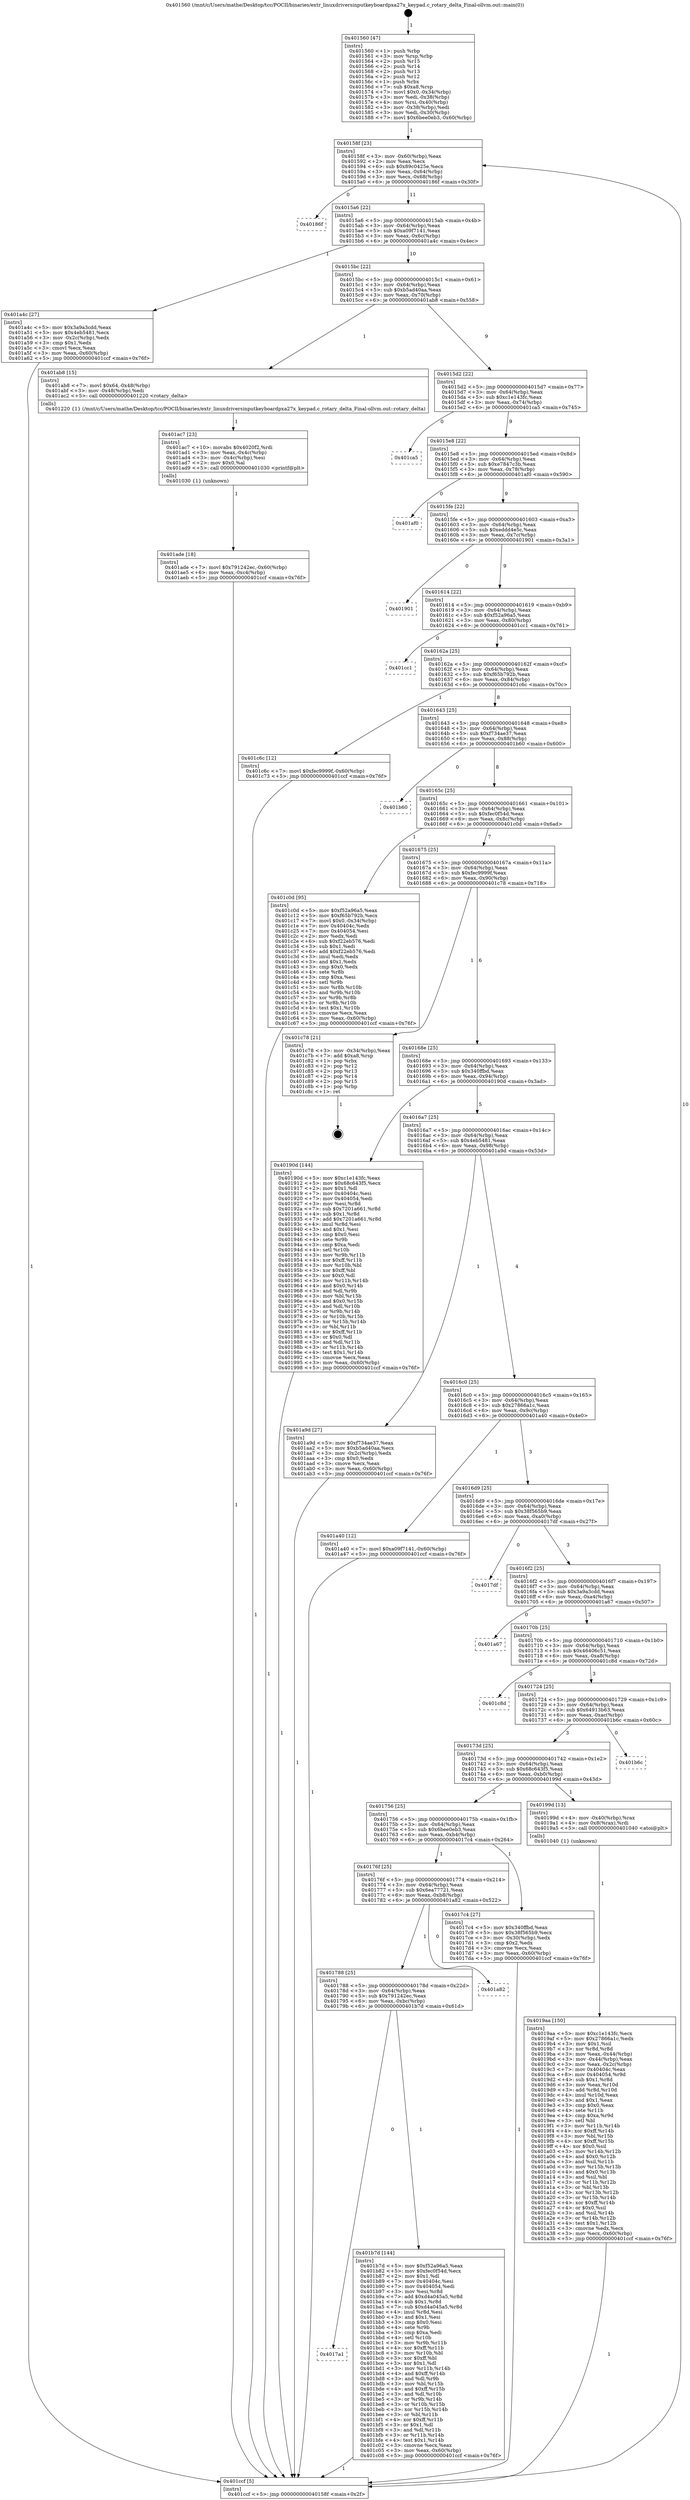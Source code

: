 digraph "0x401560" {
  label = "0x401560 (/mnt/c/Users/mathe/Desktop/tcc/POCII/binaries/extr_linuxdriversinputkeyboardpxa27x_keypad.c_rotary_delta_Final-ollvm.out::main(0))"
  labelloc = "t"
  node[shape=record]

  Entry [label="",width=0.3,height=0.3,shape=circle,fillcolor=black,style=filled]
  "0x40158f" [label="{
     0x40158f [23]\l
     | [instrs]\l
     &nbsp;&nbsp;0x40158f \<+3\>: mov -0x60(%rbp),%eax\l
     &nbsp;&nbsp;0x401592 \<+2\>: mov %eax,%ecx\l
     &nbsp;&nbsp;0x401594 \<+6\>: sub $0x89c0425e,%ecx\l
     &nbsp;&nbsp;0x40159a \<+3\>: mov %eax,-0x64(%rbp)\l
     &nbsp;&nbsp;0x40159d \<+3\>: mov %ecx,-0x68(%rbp)\l
     &nbsp;&nbsp;0x4015a0 \<+6\>: je 000000000040186f \<main+0x30f\>\l
  }"]
  "0x40186f" [label="{
     0x40186f\l
  }", style=dashed]
  "0x4015a6" [label="{
     0x4015a6 [22]\l
     | [instrs]\l
     &nbsp;&nbsp;0x4015a6 \<+5\>: jmp 00000000004015ab \<main+0x4b\>\l
     &nbsp;&nbsp;0x4015ab \<+3\>: mov -0x64(%rbp),%eax\l
     &nbsp;&nbsp;0x4015ae \<+5\>: sub $0xa09f7141,%eax\l
     &nbsp;&nbsp;0x4015b3 \<+3\>: mov %eax,-0x6c(%rbp)\l
     &nbsp;&nbsp;0x4015b6 \<+6\>: je 0000000000401a4c \<main+0x4ec\>\l
  }"]
  Exit [label="",width=0.3,height=0.3,shape=circle,fillcolor=black,style=filled,peripheries=2]
  "0x401a4c" [label="{
     0x401a4c [27]\l
     | [instrs]\l
     &nbsp;&nbsp;0x401a4c \<+5\>: mov $0x3a9a3cdd,%eax\l
     &nbsp;&nbsp;0x401a51 \<+5\>: mov $0x4eb5481,%ecx\l
     &nbsp;&nbsp;0x401a56 \<+3\>: mov -0x2c(%rbp),%edx\l
     &nbsp;&nbsp;0x401a59 \<+3\>: cmp $0x1,%edx\l
     &nbsp;&nbsp;0x401a5c \<+3\>: cmovl %ecx,%eax\l
     &nbsp;&nbsp;0x401a5f \<+3\>: mov %eax,-0x60(%rbp)\l
     &nbsp;&nbsp;0x401a62 \<+5\>: jmp 0000000000401ccf \<main+0x76f\>\l
  }"]
  "0x4015bc" [label="{
     0x4015bc [22]\l
     | [instrs]\l
     &nbsp;&nbsp;0x4015bc \<+5\>: jmp 00000000004015c1 \<main+0x61\>\l
     &nbsp;&nbsp;0x4015c1 \<+3\>: mov -0x64(%rbp),%eax\l
     &nbsp;&nbsp;0x4015c4 \<+5\>: sub $0xb5ad40aa,%eax\l
     &nbsp;&nbsp;0x4015c9 \<+3\>: mov %eax,-0x70(%rbp)\l
     &nbsp;&nbsp;0x4015cc \<+6\>: je 0000000000401ab8 \<main+0x558\>\l
  }"]
  "0x4017a1" [label="{
     0x4017a1\l
  }", style=dashed]
  "0x401ab8" [label="{
     0x401ab8 [15]\l
     | [instrs]\l
     &nbsp;&nbsp;0x401ab8 \<+7\>: movl $0x64,-0x48(%rbp)\l
     &nbsp;&nbsp;0x401abf \<+3\>: mov -0x48(%rbp),%edi\l
     &nbsp;&nbsp;0x401ac2 \<+5\>: call 0000000000401220 \<rotary_delta\>\l
     | [calls]\l
     &nbsp;&nbsp;0x401220 \{1\} (/mnt/c/Users/mathe/Desktop/tcc/POCII/binaries/extr_linuxdriversinputkeyboardpxa27x_keypad.c_rotary_delta_Final-ollvm.out::rotary_delta)\l
  }"]
  "0x4015d2" [label="{
     0x4015d2 [22]\l
     | [instrs]\l
     &nbsp;&nbsp;0x4015d2 \<+5\>: jmp 00000000004015d7 \<main+0x77\>\l
     &nbsp;&nbsp;0x4015d7 \<+3\>: mov -0x64(%rbp),%eax\l
     &nbsp;&nbsp;0x4015da \<+5\>: sub $0xc1e143fc,%eax\l
     &nbsp;&nbsp;0x4015df \<+3\>: mov %eax,-0x74(%rbp)\l
     &nbsp;&nbsp;0x4015e2 \<+6\>: je 0000000000401ca5 \<main+0x745\>\l
  }"]
  "0x401b7d" [label="{
     0x401b7d [144]\l
     | [instrs]\l
     &nbsp;&nbsp;0x401b7d \<+5\>: mov $0xf52a96a5,%eax\l
     &nbsp;&nbsp;0x401b82 \<+5\>: mov $0xfec0f54d,%ecx\l
     &nbsp;&nbsp;0x401b87 \<+2\>: mov $0x1,%dl\l
     &nbsp;&nbsp;0x401b89 \<+7\>: mov 0x40404c,%esi\l
     &nbsp;&nbsp;0x401b90 \<+7\>: mov 0x404054,%edi\l
     &nbsp;&nbsp;0x401b97 \<+3\>: mov %esi,%r8d\l
     &nbsp;&nbsp;0x401b9a \<+7\>: add $0xd4a045a5,%r8d\l
     &nbsp;&nbsp;0x401ba1 \<+4\>: sub $0x1,%r8d\l
     &nbsp;&nbsp;0x401ba5 \<+7\>: sub $0xd4a045a5,%r8d\l
     &nbsp;&nbsp;0x401bac \<+4\>: imul %r8d,%esi\l
     &nbsp;&nbsp;0x401bb0 \<+3\>: and $0x1,%esi\l
     &nbsp;&nbsp;0x401bb3 \<+3\>: cmp $0x0,%esi\l
     &nbsp;&nbsp;0x401bb6 \<+4\>: sete %r9b\l
     &nbsp;&nbsp;0x401bba \<+3\>: cmp $0xa,%edi\l
     &nbsp;&nbsp;0x401bbd \<+4\>: setl %r10b\l
     &nbsp;&nbsp;0x401bc1 \<+3\>: mov %r9b,%r11b\l
     &nbsp;&nbsp;0x401bc4 \<+4\>: xor $0xff,%r11b\l
     &nbsp;&nbsp;0x401bc8 \<+3\>: mov %r10b,%bl\l
     &nbsp;&nbsp;0x401bcb \<+3\>: xor $0xff,%bl\l
     &nbsp;&nbsp;0x401bce \<+3\>: xor $0x1,%dl\l
     &nbsp;&nbsp;0x401bd1 \<+3\>: mov %r11b,%r14b\l
     &nbsp;&nbsp;0x401bd4 \<+4\>: and $0xff,%r14b\l
     &nbsp;&nbsp;0x401bd8 \<+3\>: and %dl,%r9b\l
     &nbsp;&nbsp;0x401bdb \<+3\>: mov %bl,%r15b\l
     &nbsp;&nbsp;0x401bde \<+4\>: and $0xff,%r15b\l
     &nbsp;&nbsp;0x401be2 \<+3\>: and %dl,%r10b\l
     &nbsp;&nbsp;0x401be5 \<+3\>: or %r9b,%r14b\l
     &nbsp;&nbsp;0x401be8 \<+3\>: or %r10b,%r15b\l
     &nbsp;&nbsp;0x401beb \<+3\>: xor %r15b,%r14b\l
     &nbsp;&nbsp;0x401bee \<+3\>: or %bl,%r11b\l
     &nbsp;&nbsp;0x401bf1 \<+4\>: xor $0xff,%r11b\l
     &nbsp;&nbsp;0x401bf5 \<+3\>: or $0x1,%dl\l
     &nbsp;&nbsp;0x401bf8 \<+3\>: and %dl,%r11b\l
     &nbsp;&nbsp;0x401bfb \<+3\>: or %r11b,%r14b\l
     &nbsp;&nbsp;0x401bfe \<+4\>: test $0x1,%r14b\l
     &nbsp;&nbsp;0x401c02 \<+3\>: cmovne %ecx,%eax\l
     &nbsp;&nbsp;0x401c05 \<+3\>: mov %eax,-0x60(%rbp)\l
     &nbsp;&nbsp;0x401c08 \<+5\>: jmp 0000000000401ccf \<main+0x76f\>\l
  }"]
  "0x401ca5" [label="{
     0x401ca5\l
  }", style=dashed]
  "0x4015e8" [label="{
     0x4015e8 [22]\l
     | [instrs]\l
     &nbsp;&nbsp;0x4015e8 \<+5\>: jmp 00000000004015ed \<main+0x8d\>\l
     &nbsp;&nbsp;0x4015ed \<+3\>: mov -0x64(%rbp),%eax\l
     &nbsp;&nbsp;0x4015f0 \<+5\>: sub $0xe7847c3b,%eax\l
     &nbsp;&nbsp;0x4015f5 \<+3\>: mov %eax,-0x78(%rbp)\l
     &nbsp;&nbsp;0x4015f8 \<+6\>: je 0000000000401af0 \<main+0x590\>\l
  }"]
  "0x401788" [label="{
     0x401788 [25]\l
     | [instrs]\l
     &nbsp;&nbsp;0x401788 \<+5\>: jmp 000000000040178d \<main+0x22d\>\l
     &nbsp;&nbsp;0x40178d \<+3\>: mov -0x64(%rbp),%eax\l
     &nbsp;&nbsp;0x401790 \<+5\>: sub $0x791242ec,%eax\l
     &nbsp;&nbsp;0x401795 \<+6\>: mov %eax,-0xbc(%rbp)\l
     &nbsp;&nbsp;0x40179b \<+6\>: je 0000000000401b7d \<main+0x61d\>\l
  }"]
  "0x401af0" [label="{
     0x401af0\l
  }", style=dashed]
  "0x4015fe" [label="{
     0x4015fe [22]\l
     | [instrs]\l
     &nbsp;&nbsp;0x4015fe \<+5\>: jmp 0000000000401603 \<main+0xa3\>\l
     &nbsp;&nbsp;0x401603 \<+3\>: mov -0x64(%rbp),%eax\l
     &nbsp;&nbsp;0x401606 \<+5\>: sub $0xeddd4e5c,%eax\l
     &nbsp;&nbsp;0x40160b \<+3\>: mov %eax,-0x7c(%rbp)\l
     &nbsp;&nbsp;0x40160e \<+6\>: je 0000000000401901 \<main+0x3a1\>\l
  }"]
  "0x401a82" [label="{
     0x401a82\l
  }", style=dashed]
  "0x401901" [label="{
     0x401901\l
  }", style=dashed]
  "0x401614" [label="{
     0x401614 [22]\l
     | [instrs]\l
     &nbsp;&nbsp;0x401614 \<+5\>: jmp 0000000000401619 \<main+0xb9\>\l
     &nbsp;&nbsp;0x401619 \<+3\>: mov -0x64(%rbp),%eax\l
     &nbsp;&nbsp;0x40161c \<+5\>: sub $0xf52a96a5,%eax\l
     &nbsp;&nbsp;0x401621 \<+3\>: mov %eax,-0x80(%rbp)\l
     &nbsp;&nbsp;0x401624 \<+6\>: je 0000000000401cc1 \<main+0x761\>\l
  }"]
  "0x401ade" [label="{
     0x401ade [18]\l
     | [instrs]\l
     &nbsp;&nbsp;0x401ade \<+7\>: movl $0x791242ec,-0x60(%rbp)\l
     &nbsp;&nbsp;0x401ae5 \<+6\>: mov %eax,-0xc4(%rbp)\l
     &nbsp;&nbsp;0x401aeb \<+5\>: jmp 0000000000401ccf \<main+0x76f\>\l
  }"]
  "0x401cc1" [label="{
     0x401cc1\l
  }", style=dashed]
  "0x40162a" [label="{
     0x40162a [25]\l
     | [instrs]\l
     &nbsp;&nbsp;0x40162a \<+5\>: jmp 000000000040162f \<main+0xcf\>\l
     &nbsp;&nbsp;0x40162f \<+3\>: mov -0x64(%rbp),%eax\l
     &nbsp;&nbsp;0x401632 \<+5\>: sub $0xf65b792b,%eax\l
     &nbsp;&nbsp;0x401637 \<+6\>: mov %eax,-0x84(%rbp)\l
     &nbsp;&nbsp;0x40163d \<+6\>: je 0000000000401c6c \<main+0x70c\>\l
  }"]
  "0x401ac7" [label="{
     0x401ac7 [23]\l
     | [instrs]\l
     &nbsp;&nbsp;0x401ac7 \<+10\>: movabs $0x4020f2,%rdi\l
     &nbsp;&nbsp;0x401ad1 \<+3\>: mov %eax,-0x4c(%rbp)\l
     &nbsp;&nbsp;0x401ad4 \<+3\>: mov -0x4c(%rbp),%esi\l
     &nbsp;&nbsp;0x401ad7 \<+2\>: mov $0x0,%al\l
     &nbsp;&nbsp;0x401ad9 \<+5\>: call 0000000000401030 \<printf@plt\>\l
     | [calls]\l
     &nbsp;&nbsp;0x401030 \{1\} (unknown)\l
  }"]
  "0x401c6c" [label="{
     0x401c6c [12]\l
     | [instrs]\l
     &nbsp;&nbsp;0x401c6c \<+7\>: movl $0xfec9999f,-0x60(%rbp)\l
     &nbsp;&nbsp;0x401c73 \<+5\>: jmp 0000000000401ccf \<main+0x76f\>\l
  }"]
  "0x401643" [label="{
     0x401643 [25]\l
     | [instrs]\l
     &nbsp;&nbsp;0x401643 \<+5\>: jmp 0000000000401648 \<main+0xe8\>\l
     &nbsp;&nbsp;0x401648 \<+3\>: mov -0x64(%rbp),%eax\l
     &nbsp;&nbsp;0x40164b \<+5\>: sub $0xf734ae37,%eax\l
     &nbsp;&nbsp;0x401650 \<+6\>: mov %eax,-0x88(%rbp)\l
     &nbsp;&nbsp;0x401656 \<+6\>: je 0000000000401b60 \<main+0x600\>\l
  }"]
  "0x4019aa" [label="{
     0x4019aa [150]\l
     | [instrs]\l
     &nbsp;&nbsp;0x4019aa \<+5\>: mov $0xc1e143fc,%ecx\l
     &nbsp;&nbsp;0x4019af \<+5\>: mov $0x27866a1c,%edx\l
     &nbsp;&nbsp;0x4019b4 \<+3\>: mov $0x1,%sil\l
     &nbsp;&nbsp;0x4019b7 \<+3\>: xor %r8d,%r8d\l
     &nbsp;&nbsp;0x4019ba \<+3\>: mov %eax,-0x44(%rbp)\l
     &nbsp;&nbsp;0x4019bd \<+3\>: mov -0x44(%rbp),%eax\l
     &nbsp;&nbsp;0x4019c0 \<+3\>: mov %eax,-0x2c(%rbp)\l
     &nbsp;&nbsp;0x4019c3 \<+7\>: mov 0x40404c,%eax\l
     &nbsp;&nbsp;0x4019ca \<+8\>: mov 0x404054,%r9d\l
     &nbsp;&nbsp;0x4019d2 \<+4\>: sub $0x1,%r8d\l
     &nbsp;&nbsp;0x4019d6 \<+3\>: mov %eax,%r10d\l
     &nbsp;&nbsp;0x4019d9 \<+3\>: add %r8d,%r10d\l
     &nbsp;&nbsp;0x4019dc \<+4\>: imul %r10d,%eax\l
     &nbsp;&nbsp;0x4019e0 \<+3\>: and $0x1,%eax\l
     &nbsp;&nbsp;0x4019e3 \<+3\>: cmp $0x0,%eax\l
     &nbsp;&nbsp;0x4019e6 \<+4\>: sete %r11b\l
     &nbsp;&nbsp;0x4019ea \<+4\>: cmp $0xa,%r9d\l
     &nbsp;&nbsp;0x4019ee \<+3\>: setl %bl\l
     &nbsp;&nbsp;0x4019f1 \<+3\>: mov %r11b,%r14b\l
     &nbsp;&nbsp;0x4019f4 \<+4\>: xor $0xff,%r14b\l
     &nbsp;&nbsp;0x4019f8 \<+3\>: mov %bl,%r15b\l
     &nbsp;&nbsp;0x4019fb \<+4\>: xor $0xff,%r15b\l
     &nbsp;&nbsp;0x4019ff \<+4\>: xor $0x0,%sil\l
     &nbsp;&nbsp;0x401a03 \<+3\>: mov %r14b,%r12b\l
     &nbsp;&nbsp;0x401a06 \<+4\>: and $0x0,%r12b\l
     &nbsp;&nbsp;0x401a0a \<+3\>: and %sil,%r11b\l
     &nbsp;&nbsp;0x401a0d \<+3\>: mov %r15b,%r13b\l
     &nbsp;&nbsp;0x401a10 \<+4\>: and $0x0,%r13b\l
     &nbsp;&nbsp;0x401a14 \<+3\>: and %sil,%bl\l
     &nbsp;&nbsp;0x401a17 \<+3\>: or %r11b,%r12b\l
     &nbsp;&nbsp;0x401a1a \<+3\>: or %bl,%r13b\l
     &nbsp;&nbsp;0x401a1d \<+3\>: xor %r13b,%r12b\l
     &nbsp;&nbsp;0x401a20 \<+3\>: or %r15b,%r14b\l
     &nbsp;&nbsp;0x401a23 \<+4\>: xor $0xff,%r14b\l
     &nbsp;&nbsp;0x401a27 \<+4\>: or $0x0,%sil\l
     &nbsp;&nbsp;0x401a2b \<+3\>: and %sil,%r14b\l
     &nbsp;&nbsp;0x401a2e \<+3\>: or %r14b,%r12b\l
     &nbsp;&nbsp;0x401a31 \<+4\>: test $0x1,%r12b\l
     &nbsp;&nbsp;0x401a35 \<+3\>: cmovne %edx,%ecx\l
     &nbsp;&nbsp;0x401a38 \<+3\>: mov %ecx,-0x60(%rbp)\l
     &nbsp;&nbsp;0x401a3b \<+5\>: jmp 0000000000401ccf \<main+0x76f\>\l
  }"]
  "0x401b60" [label="{
     0x401b60\l
  }", style=dashed]
  "0x40165c" [label="{
     0x40165c [25]\l
     | [instrs]\l
     &nbsp;&nbsp;0x40165c \<+5\>: jmp 0000000000401661 \<main+0x101\>\l
     &nbsp;&nbsp;0x401661 \<+3\>: mov -0x64(%rbp),%eax\l
     &nbsp;&nbsp;0x401664 \<+5\>: sub $0xfec0f54d,%eax\l
     &nbsp;&nbsp;0x401669 \<+6\>: mov %eax,-0x8c(%rbp)\l
     &nbsp;&nbsp;0x40166f \<+6\>: je 0000000000401c0d \<main+0x6ad\>\l
  }"]
  "0x401560" [label="{
     0x401560 [47]\l
     | [instrs]\l
     &nbsp;&nbsp;0x401560 \<+1\>: push %rbp\l
     &nbsp;&nbsp;0x401561 \<+3\>: mov %rsp,%rbp\l
     &nbsp;&nbsp;0x401564 \<+2\>: push %r15\l
     &nbsp;&nbsp;0x401566 \<+2\>: push %r14\l
     &nbsp;&nbsp;0x401568 \<+2\>: push %r13\l
     &nbsp;&nbsp;0x40156a \<+2\>: push %r12\l
     &nbsp;&nbsp;0x40156c \<+1\>: push %rbx\l
     &nbsp;&nbsp;0x40156d \<+7\>: sub $0xa8,%rsp\l
     &nbsp;&nbsp;0x401574 \<+7\>: movl $0x0,-0x34(%rbp)\l
     &nbsp;&nbsp;0x40157b \<+3\>: mov %edi,-0x38(%rbp)\l
     &nbsp;&nbsp;0x40157e \<+4\>: mov %rsi,-0x40(%rbp)\l
     &nbsp;&nbsp;0x401582 \<+3\>: mov -0x38(%rbp),%edi\l
     &nbsp;&nbsp;0x401585 \<+3\>: mov %edi,-0x30(%rbp)\l
     &nbsp;&nbsp;0x401588 \<+7\>: movl $0x6bee0eb3,-0x60(%rbp)\l
  }"]
  "0x401c0d" [label="{
     0x401c0d [95]\l
     | [instrs]\l
     &nbsp;&nbsp;0x401c0d \<+5\>: mov $0xf52a96a5,%eax\l
     &nbsp;&nbsp;0x401c12 \<+5\>: mov $0xf65b792b,%ecx\l
     &nbsp;&nbsp;0x401c17 \<+7\>: movl $0x0,-0x34(%rbp)\l
     &nbsp;&nbsp;0x401c1e \<+7\>: mov 0x40404c,%edx\l
     &nbsp;&nbsp;0x401c25 \<+7\>: mov 0x404054,%esi\l
     &nbsp;&nbsp;0x401c2c \<+2\>: mov %edx,%edi\l
     &nbsp;&nbsp;0x401c2e \<+6\>: sub $0xf22eb576,%edi\l
     &nbsp;&nbsp;0x401c34 \<+3\>: sub $0x1,%edi\l
     &nbsp;&nbsp;0x401c37 \<+6\>: add $0xf22eb576,%edi\l
     &nbsp;&nbsp;0x401c3d \<+3\>: imul %edi,%edx\l
     &nbsp;&nbsp;0x401c40 \<+3\>: and $0x1,%edx\l
     &nbsp;&nbsp;0x401c43 \<+3\>: cmp $0x0,%edx\l
     &nbsp;&nbsp;0x401c46 \<+4\>: sete %r8b\l
     &nbsp;&nbsp;0x401c4a \<+3\>: cmp $0xa,%esi\l
     &nbsp;&nbsp;0x401c4d \<+4\>: setl %r9b\l
     &nbsp;&nbsp;0x401c51 \<+3\>: mov %r8b,%r10b\l
     &nbsp;&nbsp;0x401c54 \<+3\>: and %r9b,%r10b\l
     &nbsp;&nbsp;0x401c57 \<+3\>: xor %r9b,%r8b\l
     &nbsp;&nbsp;0x401c5a \<+3\>: or %r8b,%r10b\l
     &nbsp;&nbsp;0x401c5d \<+4\>: test $0x1,%r10b\l
     &nbsp;&nbsp;0x401c61 \<+3\>: cmovne %ecx,%eax\l
     &nbsp;&nbsp;0x401c64 \<+3\>: mov %eax,-0x60(%rbp)\l
     &nbsp;&nbsp;0x401c67 \<+5\>: jmp 0000000000401ccf \<main+0x76f\>\l
  }"]
  "0x401675" [label="{
     0x401675 [25]\l
     | [instrs]\l
     &nbsp;&nbsp;0x401675 \<+5\>: jmp 000000000040167a \<main+0x11a\>\l
     &nbsp;&nbsp;0x40167a \<+3\>: mov -0x64(%rbp),%eax\l
     &nbsp;&nbsp;0x40167d \<+5\>: sub $0xfec9999f,%eax\l
     &nbsp;&nbsp;0x401682 \<+6\>: mov %eax,-0x90(%rbp)\l
     &nbsp;&nbsp;0x401688 \<+6\>: je 0000000000401c78 \<main+0x718\>\l
  }"]
  "0x401ccf" [label="{
     0x401ccf [5]\l
     | [instrs]\l
     &nbsp;&nbsp;0x401ccf \<+5\>: jmp 000000000040158f \<main+0x2f\>\l
  }"]
  "0x401c78" [label="{
     0x401c78 [21]\l
     | [instrs]\l
     &nbsp;&nbsp;0x401c78 \<+3\>: mov -0x34(%rbp),%eax\l
     &nbsp;&nbsp;0x401c7b \<+7\>: add $0xa8,%rsp\l
     &nbsp;&nbsp;0x401c82 \<+1\>: pop %rbx\l
     &nbsp;&nbsp;0x401c83 \<+2\>: pop %r12\l
     &nbsp;&nbsp;0x401c85 \<+2\>: pop %r13\l
     &nbsp;&nbsp;0x401c87 \<+2\>: pop %r14\l
     &nbsp;&nbsp;0x401c89 \<+2\>: pop %r15\l
     &nbsp;&nbsp;0x401c8b \<+1\>: pop %rbp\l
     &nbsp;&nbsp;0x401c8c \<+1\>: ret\l
  }"]
  "0x40168e" [label="{
     0x40168e [25]\l
     | [instrs]\l
     &nbsp;&nbsp;0x40168e \<+5\>: jmp 0000000000401693 \<main+0x133\>\l
     &nbsp;&nbsp;0x401693 \<+3\>: mov -0x64(%rbp),%eax\l
     &nbsp;&nbsp;0x401696 \<+5\>: sub $0x340ffbd,%eax\l
     &nbsp;&nbsp;0x40169b \<+6\>: mov %eax,-0x94(%rbp)\l
     &nbsp;&nbsp;0x4016a1 \<+6\>: je 000000000040190d \<main+0x3ad\>\l
  }"]
  "0x40176f" [label="{
     0x40176f [25]\l
     | [instrs]\l
     &nbsp;&nbsp;0x40176f \<+5\>: jmp 0000000000401774 \<main+0x214\>\l
     &nbsp;&nbsp;0x401774 \<+3\>: mov -0x64(%rbp),%eax\l
     &nbsp;&nbsp;0x401777 \<+5\>: sub $0x6ea77721,%eax\l
     &nbsp;&nbsp;0x40177c \<+6\>: mov %eax,-0xb8(%rbp)\l
     &nbsp;&nbsp;0x401782 \<+6\>: je 0000000000401a82 \<main+0x522\>\l
  }"]
  "0x40190d" [label="{
     0x40190d [144]\l
     | [instrs]\l
     &nbsp;&nbsp;0x40190d \<+5\>: mov $0xc1e143fc,%eax\l
     &nbsp;&nbsp;0x401912 \<+5\>: mov $0x68c643f5,%ecx\l
     &nbsp;&nbsp;0x401917 \<+2\>: mov $0x1,%dl\l
     &nbsp;&nbsp;0x401919 \<+7\>: mov 0x40404c,%esi\l
     &nbsp;&nbsp;0x401920 \<+7\>: mov 0x404054,%edi\l
     &nbsp;&nbsp;0x401927 \<+3\>: mov %esi,%r8d\l
     &nbsp;&nbsp;0x40192a \<+7\>: sub $0x7201a661,%r8d\l
     &nbsp;&nbsp;0x401931 \<+4\>: sub $0x1,%r8d\l
     &nbsp;&nbsp;0x401935 \<+7\>: add $0x7201a661,%r8d\l
     &nbsp;&nbsp;0x40193c \<+4\>: imul %r8d,%esi\l
     &nbsp;&nbsp;0x401940 \<+3\>: and $0x1,%esi\l
     &nbsp;&nbsp;0x401943 \<+3\>: cmp $0x0,%esi\l
     &nbsp;&nbsp;0x401946 \<+4\>: sete %r9b\l
     &nbsp;&nbsp;0x40194a \<+3\>: cmp $0xa,%edi\l
     &nbsp;&nbsp;0x40194d \<+4\>: setl %r10b\l
     &nbsp;&nbsp;0x401951 \<+3\>: mov %r9b,%r11b\l
     &nbsp;&nbsp;0x401954 \<+4\>: xor $0xff,%r11b\l
     &nbsp;&nbsp;0x401958 \<+3\>: mov %r10b,%bl\l
     &nbsp;&nbsp;0x40195b \<+3\>: xor $0xff,%bl\l
     &nbsp;&nbsp;0x40195e \<+3\>: xor $0x0,%dl\l
     &nbsp;&nbsp;0x401961 \<+3\>: mov %r11b,%r14b\l
     &nbsp;&nbsp;0x401964 \<+4\>: and $0x0,%r14b\l
     &nbsp;&nbsp;0x401968 \<+3\>: and %dl,%r9b\l
     &nbsp;&nbsp;0x40196b \<+3\>: mov %bl,%r15b\l
     &nbsp;&nbsp;0x40196e \<+4\>: and $0x0,%r15b\l
     &nbsp;&nbsp;0x401972 \<+3\>: and %dl,%r10b\l
     &nbsp;&nbsp;0x401975 \<+3\>: or %r9b,%r14b\l
     &nbsp;&nbsp;0x401978 \<+3\>: or %r10b,%r15b\l
     &nbsp;&nbsp;0x40197b \<+3\>: xor %r15b,%r14b\l
     &nbsp;&nbsp;0x40197e \<+3\>: or %bl,%r11b\l
     &nbsp;&nbsp;0x401981 \<+4\>: xor $0xff,%r11b\l
     &nbsp;&nbsp;0x401985 \<+3\>: or $0x0,%dl\l
     &nbsp;&nbsp;0x401988 \<+3\>: and %dl,%r11b\l
     &nbsp;&nbsp;0x40198b \<+3\>: or %r11b,%r14b\l
     &nbsp;&nbsp;0x40198e \<+4\>: test $0x1,%r14b\l
     &nbsp;&nbsp;0x401992 \<+3\>: cmovne %ecx,%eax\l
     &nbsp;&nbsp;0x401995 \<+3\>: mov %eax,-0x60(%rbp)\l
     &nbsp;&nbsp;0x401998 \<+5\>: jmp 0000000000401ccf \<main+0x76f\>\l
  }"]
  "0x4016a7" [label="{
     0x4016a7 [25]\l
     | [instrs]\l
     &nbsp;&nbsp;0x4016a7 \<+5\>: jmp 00000000004016ac \<main+0x14c\>\l
     &nbsp;&nbsp;0x4016ac \<+3\>: mov -0x64(%rbp),%eax\l
     &nbsp;&nbsp;0x4016af \<+5\>: sub $0x4eb5481,%eax\l
     &nbsp;&nbsp;0x4016b4 \<+6\>: mov %eax,-0x98(%rbp)\l
     &nbsp;&nbsp;0x4016ba \<+6\>: je 0000000000401a9d \<main+0x53d\>\l
  }"]
  "0x4017c4" [label="{
     0x4017c4 [27]\l
     | [instrs]\l
     &nbsp;&nbsp;0x4017c4 \<+5\>: mov $0x340ffbd,%eax\l
     &nbsp;&nbsp;0x4017c9 \<+5\>: mov $0x38f565b9,%ecx\l
     &nbsp;&nbsp;0x4017ce \<+3\>: mov -0x30(%rbp),%edx\l
     &nbsp;&nbsp;0x4017d1 \<+3\>: cmp $0x2,%edx\l
     &nbsp;&nbsp;0x4017d4 \<+3\>: cmovne %ecx,%eax\l
     &nbsp;&nbsp;0x4017d7 \<+3\>: mov %eax,-0x60(%rbp)\l
     &nbsp;&nbsp;0x4017da \<+5\>: jmp 0000000000401ccf \<main+0x76f\>\l
  }"]
  "0x401a9d" [label="{
     0x401a9d [27]\l
     | [instrs]\l
     &nbsp;&nbsp;0x401a9d \<+5\>: mov $0xf734ae37,%eax\l
     &nbsp;&nbsp;0x401aa2 \<+5\>: mov $0xb5ad40aa,%ecx\l
     &nbsp;&nbsp;0x401aa7 \<+3\>: mov -0x2c(%rbp),%edx\l
     &nbsp;&nbsp;0x401aaa \<+3\>: cmp $0x0,%edx\l
     &nbsp;&nbsp;0x401aad \<+3\>: cmove %ecx,%eax\l
     &nbsp;&nbsp;0x401ab0 \<+3\>: mov %eax,-0x60(%rbp)\l
     &nbsp;&nbsp;0x401ab3 \<+5\>: jmp 0000000000401ccf \<main+0x76f\>\l
  }"]
  "0x4016c0" [label="{
     0x4016c0 [25]\l
     | [instrs]\l
     &nbsp;&nbsp;0x4016c0 \<+5\>: jmp 00000000004016c5 \<main+0x165\>\l
     &nbsp;&nbsp;0x4016c5 \<+3\>: mov -0x64(%rbp),%eax\l
     &nbsp;&nbsp;0x4016c8 \<+5\>: sub $0x27866a1c,%eax\l
     &nbsp;&nbsp;0x4016cd \<+6\>: mov %eax,-0x9c(%rbp)\l
     &nbsp;&nbsp;0x4016d3 \<+6\>: je 0000000000401a40 \<main+0x4e0\>\l
  }"]
  "0x401756" [label="{
     0x401756 [25]\l
     | [instrs]\l
     &nbsp;&nbsp;0x401756 \<+5\>: jmp 000000000040175b \<main+0x1fb\>\l
     &nbsp;&nbsp;0x40175b \<+3\>: mov -0x64(%rbp),%eax\l
     &nbsp;&nbsp;0x40175e \<+5\>: sub $0x6bee0eb3,%eax\l
     &nbsp;&nbsp;0x401763 \<+6\>: mov %eax,-0xb4(%rbp)\l
     &nbsp;&nbsp;0x401769 \<+6\>: je 00000000004017c4 \<main+0x264\>\l
  }"]
  "0x401a40" [label="{
     0x401a40 [12]\l
     | [instrs]\l
     &nbsp;&nbsp;0x401a40 \<+7\>: movl $0xa09f7141,-0x60(%rbp)\l
     &nbsp;&nbsp;0x401a47 \<+5\>: jmp 0000000000401ccf \<main+0x76f\>\l
  }"]
  "0x4016d9" [label="{
     0x4016d9 [25]\l
     | [instrs]\l
     &nbsp;&nbsp;0x4016d9 \<+5\>: jmp 00000000004016de \<main+0x17e\>\l
     &nbsp;&nbsp;0x4016de \<+3\>: mov -0x64(%rbp),%eax\l
     &nbsp;&nbsp;0x4016e1 \<+5\>: sub $0x38f565b9,%eax\l
     &nbsp;&nbsp;0x4016e6 \<+6\>: mov %eax,-0xa0(%rbp)\l
     &nbsp;&nbsp;0x4016ec \<+6\>: je 00000000004017df \<main+0x27f\>\l
  }"]
  "0x40199d" [label="{
     0x40199d [13]\l
     | [instrs]\l
     &nbsp;&nbsp;0x40199d \<+4\>: mov -0x40(%rbp),%rax\l
     &nbsp;&nbsp;0x4019a1 \<+4\>: mov 0x8(%rax),%rdi\l
     &nbsp;&nbsp;0x4019a5 \<+5\>: call 0000000000401040 \<atoi@plt\>\l
     | [calls]\l
     &nbsp;&nbsp;0x401040 \{1\} (unknown)\l
  }"]
  "0x4017df" [label="{
     0x4017df\l
  }", style=dashed]
  "0x4016f2" [label="{
     0x4016f2 [25]\l
     | [instrs]\l
     &nbsp;&nbsp;0x4016f2 \<+5\>: jmp 00000000004016f7 \<main+0x197\>\l
     &nbsp;&nbsp;0x4016f7 \<+3\>: mov -0x64(%rbp),%eax\l
     &nbsp;&nbsp;0x4016fa \<+5\>: sub $0x3a9a3cdd,%eax\l
     &nbsp;&nbsp;0x4016ff \<+6\>: mov %eax,-0xa4(%rbp)\l
     &nbsp;&nbsp;0x401705 \<+6\>: je 0000000000401a67 \<main+0x507\>\l
  }"]
  "0x40173d" [label="{
     0x40173d [25]\l
     | [instrs]\l
     &nbsp;&nbsp;0x40173d \<+5\>: jmp 0000000000401742 \<main+0x1e2\>\l
     &nbsp;&nbsp;0x401742 \<+3\>: mov -0x64(%rbp),%eax\l
     &nbsp;&nbsp;0x401745 \<+5\>: sub $0x68c643f5,%eax\l
     &nbsp;&nbsp;0x40174a \<+6\>: mov %eax,-0xb0(%rbp)\l
     &nbsp;&nbsp;0x401750 \<+6\>: je 000000000040199d \<main+0x43d\>\l
  }"]
  "0x401a67" [label="{
     0x401a67\l
  }", style=dashed]
  "0x40170b" [label="{
     0x40170b [25]\l
     | [instrs]\l
     &nbsp;&nbsp;0x40170b \<+5\>: jmp 0000000000401710 \<main+0x1b0\>\l
     &nbsp;&nbsp;0x401710 \<+3\>: mov -0x64(%rbp),%eax\l
     &nbsp;&nbsp;0x401713 \<+5\>: sub $0x46406c51,%eax\l
     &nbsp;&nbsp;0x401718 \<+6\>: mov %eax,-0xa8(%rbp)\l
     &nbsp;&nbsp;0x40171e \<+6\>: je 0000000000401c8d \<main+0x72d\>\l
  }"]
  "0x401b6c" [label="{
     0x401b6c\l
  }", style=dashed]
  "0x401c8d" [label="{
     0x401c8d\l
  }", style=dashed]
  "0x401724" [label="{
     0x401724 [25]\l
     | [instrs]\l
     &nbsp;&nbsp;0x401724 \<+5\>: jmp 0000000000401729 \<main+0x1c9\>\l
     &nbsp;&nbsp;0x401729 \<+3\>: mov -0x64(%rbp),%eax\l
     &nbsp;&nbsp;0x40172c \<+5\>: sub $0x64913b63,%eax\l
     &nbsp;&nbsp;0x401731 \<+6\>: mov %eax,-0xac(%rbp)\l
     &nbsp;&nbsp;0x401737 \<+6\>: je 0000000000401b6c \<main+0x60c\>\l
  }"]
  Entry -> "0x401560" [label=" 1"]
  "0x40158f" -> "0x40186f" [label=" 0"]
  "0x40158f" -> "0x4015a6" [label=" 11"]
  "0x401c78" -> Exit [label=" 1"]
  "0x4015a6" -> "0x401a4c" [label=" 1"]
  "0x4015a6" -> "0x4015bc" [label=" 10"]
  "0x401c6c" -> "0x401ccf" [label=" 1"]
  "0x4015bc" -> "0x401ab8" [label=" 1"]
  "0x4015bc" -> "0x4015d2" [label=" 9"]
  "0x401c0d" -> "0x401ccf" [label=" 1"]
  "0x4015d2" -> "0x401ca5" [label=" 0"]
  "0x4015d2" -> "0x4015e8" [label=" 9"]
  "0x401b7d" -> "0x401ccf" [label=" 1"]
  "0x4015e8" -> "0x401af0" [label=" 0"]
  "0x4015e8" -> "0x4015fe" [label=" 9"]
  "0x401788" -> "0x401b7d" [label=" 1"]
  "0x4015fe" -> "0x401901" [label=" 0"]
  "0x4015fe" -> "0x401614" [label=" 9"]
  "0x401788" -> "0x4017a1" [label=" 0"]
  "0x401614" -> "0x401cc1" [label=" 0"]
  "0x401614" -> "0x40162a" [label=" 9"]
  "0x40176f" -> "0x401a82" [label=" 0"]
  "0x40162a" -> "0x401c6c" [label=" 1"]
  "0x40162a" -> "0x401643" [label=" 8"]
  "0x40176f" -> "0x401788" [label=" 1"]
  "0x401643" -> "0x401b60" [label=" 0"]
  "0x401643" -> "0x40165c" [label=" 8"]
  "0x401ade" -> "0x401ccf" [label=" 1"]
  "0x40165c" -> "0x401c0d" [label=" 1"]
  "0x40165c" -> "0x401675" [label=" 7"]
  "0x401ac7" -> "0x401ade" [label=" 1"]
  "0x401675" -> "0x401c78" [label=" 1"]
  "0x401675" -> "0x40168e" [label=" 6"]
  "0x401ab8" -> "0x401ac7" [label=" 1"]
  "0x40168e" -> "0x40190d" [label=" 1"]
  "0x40168e" -> "0x4016a7" [label=" 5"]
  "0x401a9d" -> "0x401ccf" [label=" 1"]
  "0x4016a7" -> "0x401a9d" [label=" 1"]
  "0x4016a7" -> "0x4016c0" [label=" 4"]
  "0x401a4c" -> "0x401ccf" [label=" 1"]
  "0x4016c0" -> "0x401a40" [label=" 1"]
  "0x4016c0" -> "0x4016d9" [label=" 3"]
  "0x4019aa" -> "0x401ccf" [label=" 1"]
  "0x4016d9" -> "0x4017df" [label=" 0"]
  "0x4016d9" -> "0x4016f2" [label=" 3"]
  "0x40199d" -> "0x4019aa" [label=" 1"]
  "0x4016f2" -> "0x401a67" [label=" 0"]
  "0x4016f2" -> "0x40170b" [label=" 3"]
  "0x401ccf" -> "0x40158f" [label=" 10"]
  "0x40170b" -> "0x401c8d" [label=" 0"]
  "0x40170b" -> "0x401724" [label=" 3"]
  "0x401560" -> "0x40158f" [label=" 1"]
  "0x401724" -> "0x401b6c" [label=" 0"]
  "0x401724" -> "0x40173d" [label=" 3"]
  "0x40190d" -> "0x401ccf" [label=" 1"]
  "0x40173d" -> "0x40199d" [label=" 1"]
  "0x40173d" -> "0x401756" [label=" 2"]
  "0x401a40" -> "0x401ccf" [label=" 1"]
  "0x401756" -> "0x4017c4" [label=" 1"]
  "0x401756" -> "0x40176f" [label=" 1"]
  "0x4017c4" -> "0x401ccf" [label=" 1"]
}
